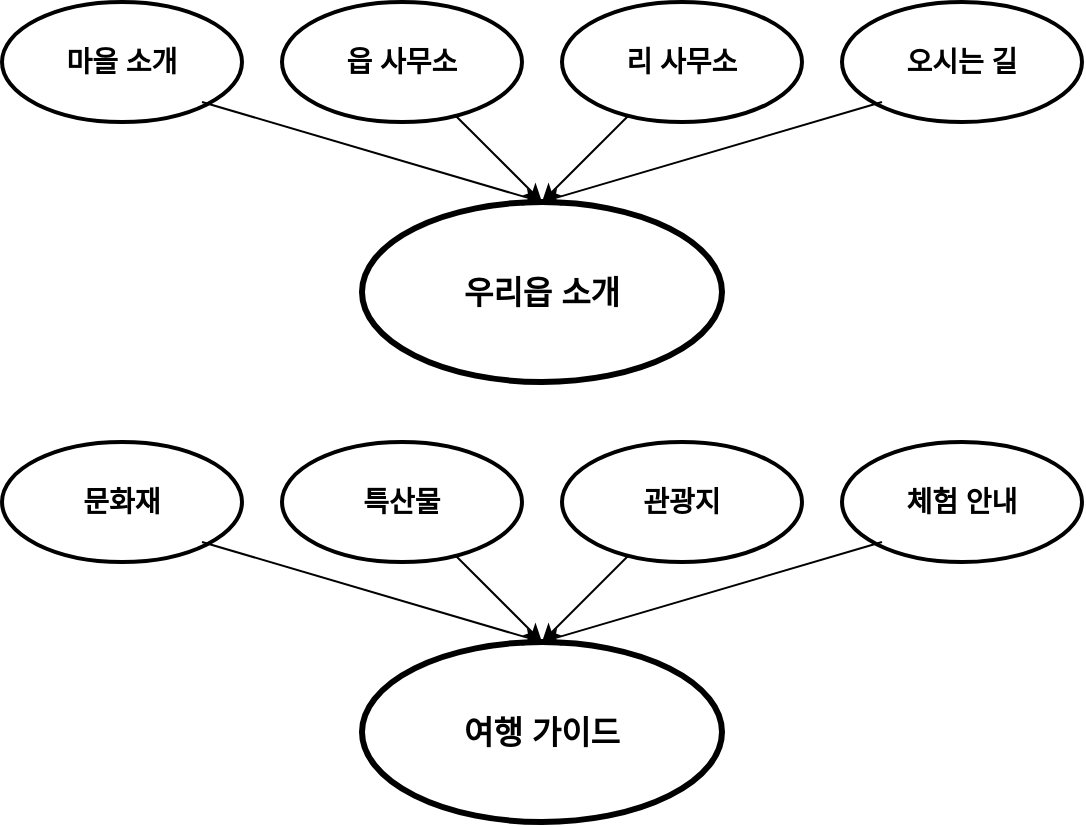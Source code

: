 <mxfile version="24.0.2" type="device">
  <diagram name="페이지-1" id="UwtReMGdmsthdQSSthFX">
    <mxGraphModel dx="1743" dy="950" grid="1" gridSize="10" guides="1" tooltips="1" connect="1" arrows="1" fold="1" page="1" pageScale="1" pageWidth="827" pageHeight="1169" math="0" shadow="0">
      <root>
        <mxCell id="0" />
        <mxCell id="1" parent="0" />
        <mxCell id="zDzXycww6mSuyla_Eq_U-1" value="&lt;font style=&quot;font-size: 16px;&quot;&gt;&lt;b&gt;우리읍 소개&lt;/b&gt;&lt;/font&gt;" style="ellipse;whiteSpace=wrap;html=1;strokeWidth=3;" parent="1" vertex="1">
          <mxGeometry x="340" y="180" width="180" height="90" as="geometry" />
        </mxCell>
        <mxCell id="zDzXycww6mSuyla_Eq_U-2" value="&lt;font style=&quot;font-size: 14px;&quot;&gt;&lt;b&gt;마을 소개&lt;/b&gt;&lt;/font&gt;" style="ellipse;whiteSpace=wrap;html=1;strokeWidth=2;" parent="1" vertex="1">
          <mxGeometry x="160" y="80" width="120" height="60" as="geometry" />
        </mxCell>
        <mxCell id="zDzXycww6mSuyla_Eq_U-4" value="&lt;font style=&quot;font-size: 14px;&quot;&gt;&lt;b&gt;읍 사무소&lt;/b&gt;&lt;/font&gt;" style="ellipse;whiteSpace=wrap;html=1;strokeWidth=2;" parent="1" vertex="1">
          <mxGeometry x="300" y="80" width="120" height="60" as="geometry" />
        </mxCell>
        <mxCell id="zDzXycww6mSuyla_Eq_U-5" value="&lt;font style=&quot;font-size: 14px;&quot;&gt;&lt;b&gt;리 사무소&lt;/b&gt;&lt;/font&gt;" style="ellipse;whiteSpace=wrap;html=1;strokeWidth=2;" parent="1" vertex="1">
          <mxGeometry x="440" y="80" width="120" height="60" as="geometry" />
        </mxCell>
        <mxCell id="zDzXycww6mSuyla_Eq_U-6" value="&lt;font style=&quot;font-size: 14px;&quot;&gt;&lt;b&gt;오시는 길&lt;/b&gt;&lt;/font&gt;" style="ellipse;whiteSpace=wrap;html=1;strokeWidth=2;" parent="1" vertex="1">
          <mxGeometry x="580" y="80" width="120" height="60" as="geometry" />
        </mxCell>
        <mxCell id="zDzXycww6mSuyla_Eq_U-7" value="" style="endArrow=classic;html=1;rounded=0;entryX=0.5;entryY=0;entryDx=0;entryDy=0;" parent="1" target="zDzXycww6mSuyla_Eq_U-1" edge="1">
          <mxGeometry width="50" height="50" relative="1" as="geometry">
            <mxPoint x="260" y="130" as="sourcePoint" />
            <mxPoint x="413.72" y="217.66" as="targetPoint" />
          </mxGeometry>
        </mxCell>
        <mxCell id="zDzXycww6mSuyla_Eq_U-8" value="" style="endArrow=classic;html=1;rounded=0;entryX=0.5;entryY=0;entryDx=0;entryDy=0;" parent="1" target="zDzXycww6mSuyla_Eq_U-1" edge="1">
          <mxGeometry width="50" height="50" relative="1" as="geometry">
            <mxPoint x="600" y="130" as="sourcePoint" />
            <mxPoint x="510" y="210" as="targetPoint" />
          </mxGeometry>
        </mxCell>
        <mxCell id="zDzXycww6mSuyla_Eq_U-11" value="" style="endArrow=classic;html=1;rounded=0;" parent="1" source="zDzXycww6mSuyla_Eq_U-4" edge="1">
          <mxGeometry width="50" height="50" relative="1" as="geometry">
            <mxPoint x="380" y="140" as="sourcePoint" />
            <mxPoint x="430" y="180" as="targetPoint" />
          </mxGeometry>
        </mxCell>
        <mxCell id="zDzXycww6mSuyla_Eq_U-13" value="" style="endArrow=classic;html=1;rounded=0;" parent="1" source="zDzXycww6mSuyla_Eq_U-5" edge="1">
          <mxGeometry width="50" height="50" relative="1" as="geometry">
            <mxPoint x="480" y="135" as="sourcePoint" />
            <mxPoint x="430" y="180" as="targetPoint" />
          </mxGeometry>
        </mxCell>
        <mxCell id="zDzXycww6mSuyla_Eq_U-14" value="&lt;span style=&quot;font-size: 16px;&quot;&gt;&lt;b&gt;여행 가이드&lt;/b&gt;&lt;/span&gt;" style="ellipse;whiteSpace=wrap;html=1;strokeWidth=3;" parent="1" vertex="1">
          <mxGeometry x="340" y="400" width="180" height="90" as="geometry" />
        </mxCell>
        <mxCell id="zDzXycww6mSuyla_Eq_U-15" value="&lt;font style=&quot;font-size: 14px;&quot;&gt;&lt;b&gt;문화재&lt;/b&gt;&lt;/font&gt;" style="ellipse;whiteSpace=wrap;html=1;strokeWidth=2;" parent="1" vertex="1">
          <mxGeometry x="160" y="300" width="120" height="60" as="geometry" />
        </mxCell>
        <mxCell id="zDzXycww6mSuyla_Eq_U-16" value="&lt;font style=&quot;font-size: 14px;&quot;&gt;&lt;b&gt;특산물&lt;/b&gt;&lt;/font&gt;" style="ellipse;whiteSpace=wrap;html=1;strokeWidth=2;" parent="1" vertex="1">
          <mxGeometry x="300" y="300" width="120" height="60" as="geometry" />
        </mxCell>
        <mxCell id="zDzXycww6mSuyla_Eq_U-17" value="&lt;font style=&quot;font-size: 14px;&quot;&gt;&lt;b&gt;체험 안내&lt;/b&gt;&lt;/font&gt;" style="ellipse;whiteSpace=wrap;html=1;strokeWidth=2;" parent="1" vertex="1">
          <mxGeometry x="580" y="300" width="120" height="60" as="geometry" />
        </mxCell>
        <mxCell id="zDzXycww6mSuyla_Eq_U-18" value="&lt;font style=&quot;font-size: 14px;&quot;&gt;&lt;b&gt;관광지&lt;/b&gt;&lt;/font&gt;" style="ellipse;whiteSpace=wrap;html=1;strokeWidth=2;" parent="1" vertex="1">
          <mxGeometry x="440" y="300" width="120" height="60" as="geometry" />
        </mxCell>
        <mxCell id="zDzXycww6mSuyla_Eq_U-19" value="" style="endArrow=classic;html=1;rounded=0;entryX=0.5;entryY=0;entryDx=0;entryDy=0;" parent="1" edge="1">
          <mxGeometry width="50" height="50" relative="1" as="geometry">
            <mxPoint x="260" y="350" as="sourcePoint" />
            <mxPoint x="430" y="400" as="targetPoint" />
          </mxGeometry>
        </mxCell>
        <mxCell id="zDzXycww6mSuyla_Eq_U-20" value="" style="endArrow=classic;html=1;rounded=0;" parent="1" edge="1">
          <mxGeometry width="50" height="50" relative="1" as="geometry">
            <mxPoint x="387" y="357" as="sourcePoint" />
            <mxPoint x="430" y="400" as="targetPoint" />
          </mxGeometry>
        </mxCell>
        <mxCell id="zDzXycww6mSuyla_Eq_U-21" value="" style="endArrow=classic;html=1;rounded=0;" parent="1" edge="1">
          <mxGeometry width="50" height="50" relative="1" as="geometry">
            <mxPoint x="473" y="357" as="sourcePoint" />
            <mxPoint x="430" y="400" as="targetPoint" />
          </mxGeometry>
        </mxCell>
        <mxCell id="zDzXycww6mSuyla_Eq_U-22" value="" style="endArrow=classic;html=1;rounded=0;entryX=0.5;entryY=0;entryDx=0;entryDy=0;" parent="1" edge="1">
          <mxGeometry width="50" height="50" relative="1" as="geometry">
            <mxPoint x="600" y="350" as="sourcePoint" />
            <mxPoint x="430" y="400" as="targetPoint" />
          </mxGeometry>
        </mxCell>
      </root>
    </mxGraphModel>
  </diagram>
</mxfile>

